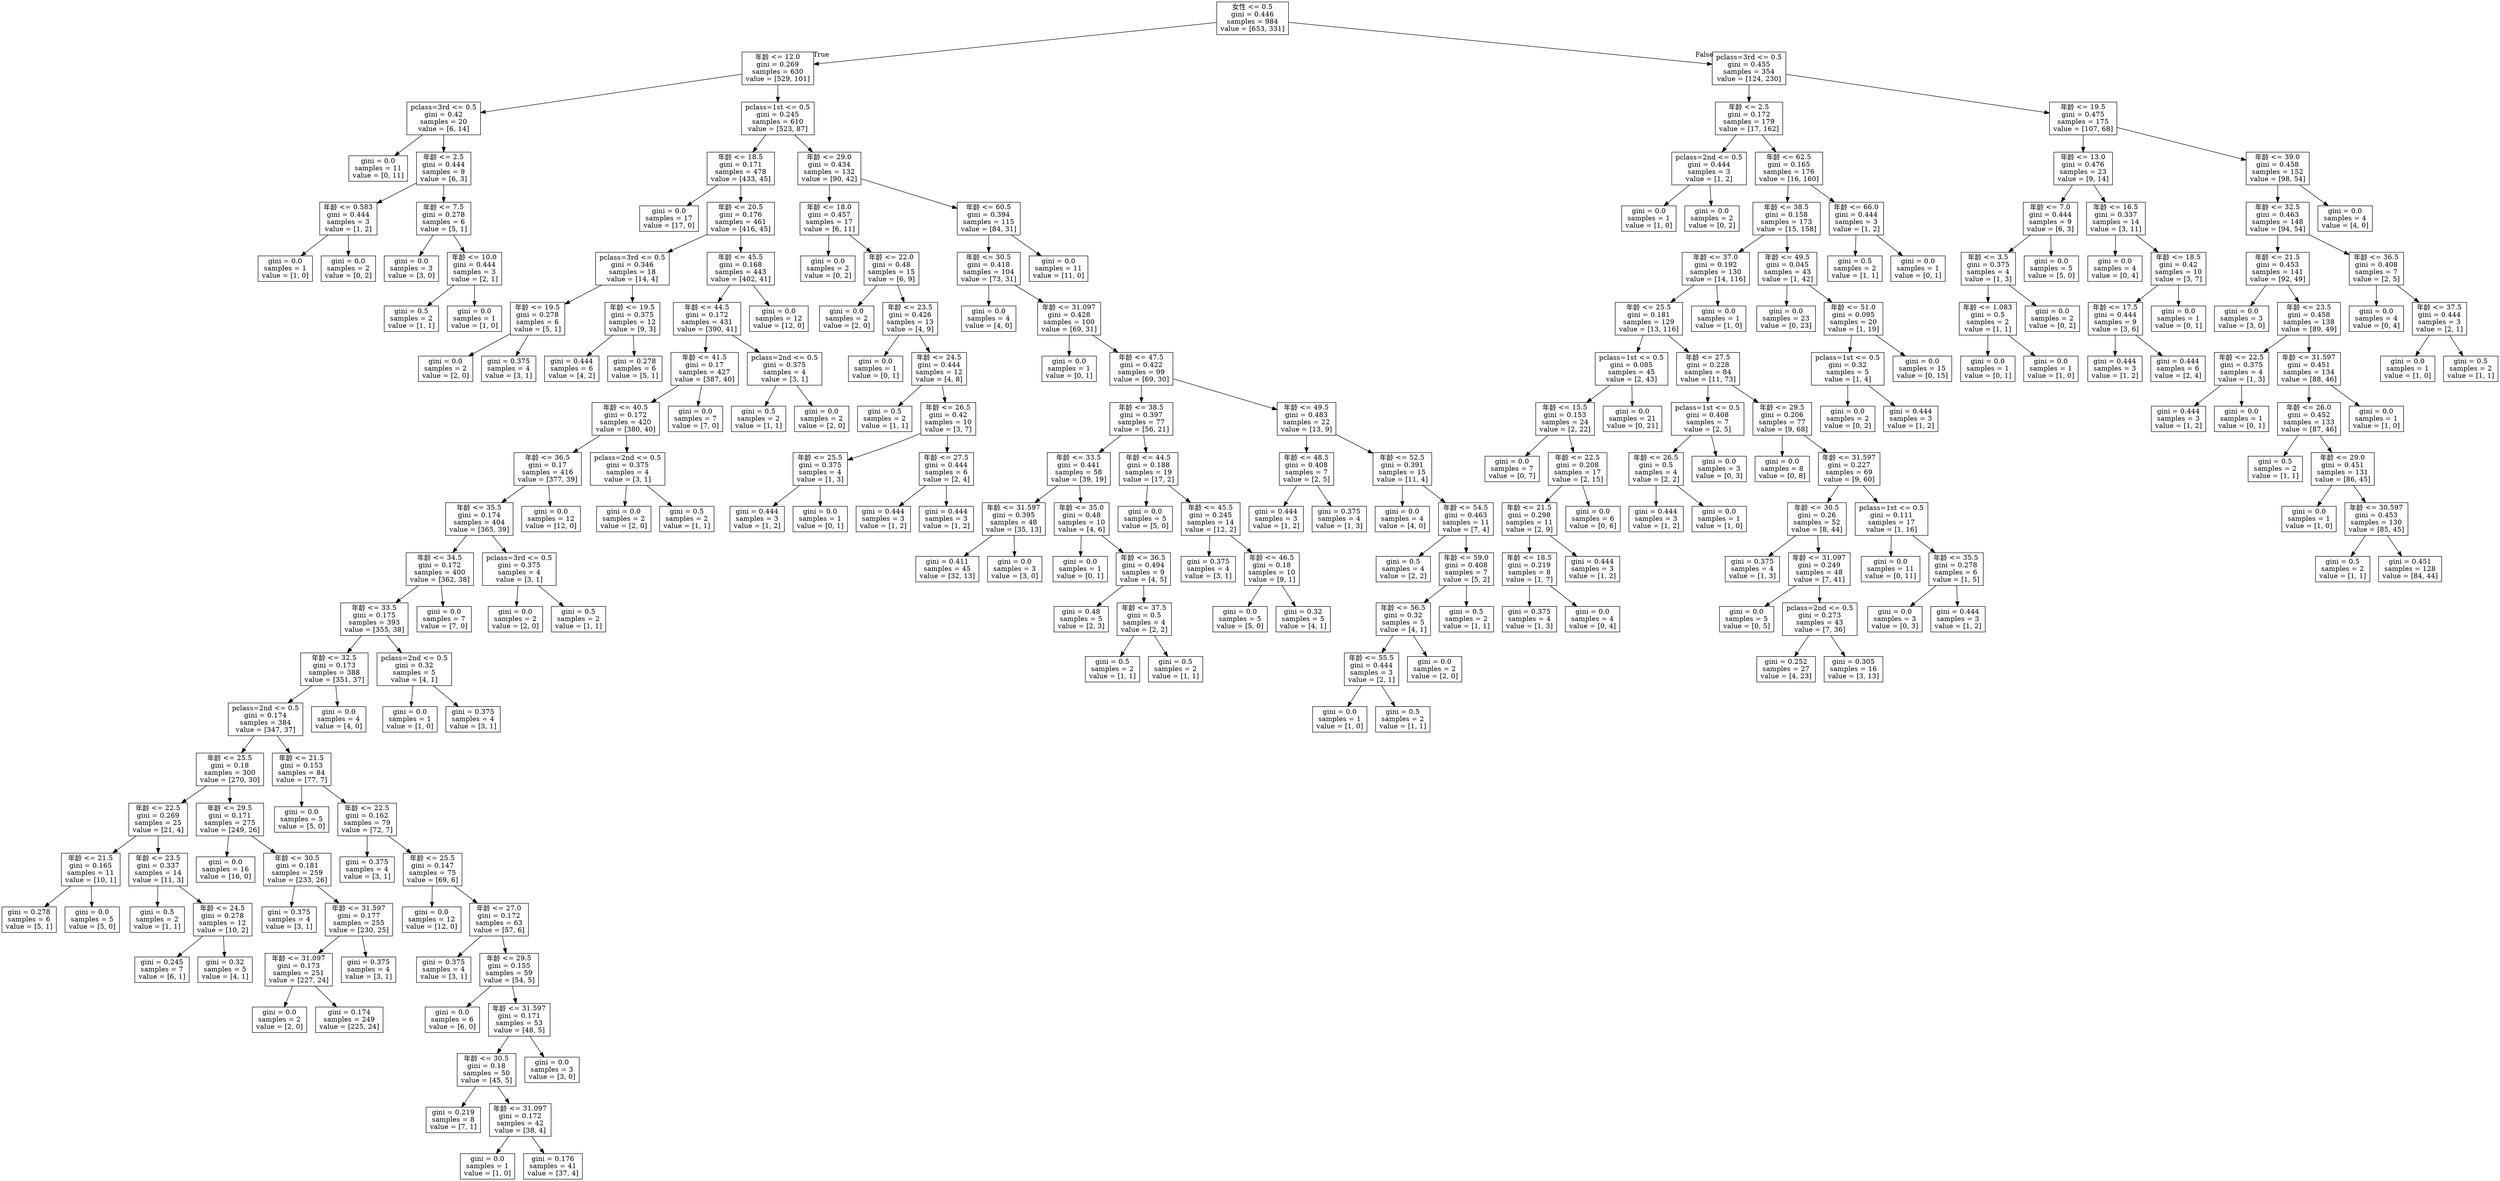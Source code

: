 digraph Tree {
node [shape=box] ;
0 [label="女性 <= 0.5\ngini = 0.446\nsamples = 984\nvalue = [653, 331]"] ;
1 [label="年龄 <= 12.0\ngini = 0.269\nsamples = 630\nvalue = [529, 101]"] ;
0 -> 1 [labeldistance=2.5, labelangle=45, headlabel="True"] ;
2 [label="pclass=3rd <= 0.5\ngini = 0.42\nsamples = 20\nvalue = [6, 14]"] ;
1 -> 2 ;
3 [label="gini = 0.0\nsamples = 11\nvalue = [0, 11]"] ;
2 -> 3 ;
4 [label="年龄 <= 2.5\ngini = 0.444\nsamples = 9\nvalue = [6, 3]"] ;
2 -> 4 ;
5 [label="年龄 <= 0.583\ngini = 0.444\nsamples = 3\nvalue = [1, 2]"] ;
4 -> 5 ;
6 [label="gini = 0.0\nsamples = 1\nvalue = [1, 0]"] ;
5 -> 6 ;
7 [label="gini = 0.0\nsamples = 2\nvalue = [0, 2]"] ;
5 -> 7 ;
8 [label="年龄 <= 7.5\ngini = 0.278\nsamples = 6\nvalue = [5, 1]"] ;
4 -> 8 ;
9 [label="gini = 0.0\nsamples = 3\nvalue = [3, 0]"] ;
8 -> 9 ;
10 [label="年龄 <= 10.0\ngini = 0.444\nsamples = 3\nvalue = [2, 1]"] ;
8 -> 10 ;
11 [label="gini = 0.5\nsamples = 2\nvalue = [1, 1]"] ;
10 -> 11 ;
12 [label="gini = 0.0\nsamples = 1\nvalue = [1, 0]"] ;
10 -> 12 ;
13 [label="pclass=1st <= 0.5\ngini = 0.245\nsamples = 610\nvalue = [523, 87]"] ;
1 -> 13 ;
14 [label="年龄 <= 18.5\ngini = 0.171\nsamples = 478\nvalue = [433, 45]"] ;
13 -> 14 ;
15 [label="gini = 0.0\nsamples = 17\nvalue = [17, 0]"] ;
14 -> 15 ;
16 [label="年龄 <= 20.5\ngini = 0.176\nsamples = 461\nvalue = [416, 45]"] ;
14 -> 16 ;
17 [label="pclass=3rd <= 0.5\ngini = 0.346\nsamples = 18\nvalue = [14, 4]"] ;
16 -> 17 ;
18 [label="年龄 <= 19.5\ngini = 0.278\nsamples = 6\nvalue = [5, 1]"] ;
17 -> 18 ;
19 [label="gini = 0.0\nsamples = 2\nvalue = [2, 0]"] ;
18 -> 19 ;
20 [label="gini = 0.375\nsamples = 4\nvalue = [3, 1]"] ;
18 -> 20 ;
21 [label="年龄 <= 19.5\ngini = 0.375\nsamples = 12\nvalue = [9, 3]"] ;
17 -> 21 ;
22 [label="gini = 0.444\nsamples = 6\nvalue = [4, 2]"] ;
21 -> 22 ;
23 [label="gini = 0.278\nsamples = 6\nvalue = [5, 1]"] ;
21 -> 23 ;
24 [label="年龄 <= 45.5\ngini = 0.168\nsamples = 443\nvalue = [402, 41]"] ;
16 -> 24 ;
25 [label="年龄 <= 44.5\ngini = 0.172\nsamples = 431\nvalue = [390, 41]"] ;
24 -> 25 ;
26 [label="年龄 <= 41.5\ngini = 0.17\nsamples = 427\nvalue = [387, 40]"] ;
25 -> 26 ;
27 [label="年龄 <= 40.5\ngini = 0.172\nsamples = 420\nvalue = [380, 40]"] ;
26 -> 27 ;
28 [label="年龄 <= 36.5\ngini = 0.17\nsamples = 416\nvalue = [377, 39]"] ;
27 -> 28 ;
29 [label="年龄 <= 35.5\ngini = 0.174\nsamples = 404\nvalue = [365, 39]"] ;
28 -> 29 ;
30 [label="年龄 <= 34.5\ngini = 0.172\nsamples = 400\nvalue = [362, 38]"] ;
29 -> 30 ;
31 [label="年龄 <= 33.5\ngini = 0.175\nsamples = 393\nvalue = [355, 38]"] ;
30 -> 31 ;
32 [label="年龄 <= 32.5\ngini = 0.173\nsamples = 388\nvalue = [351, 37]"] ;
31 -> 32 ;
33 [label="pclass=2nd <= 0.5\ngini = 0.174\nsamples = 384\nvalue = [347, 37]"] ;
32 -> 33 ;
34 [label="年龄 <= 25.5\ngini = 0.18\nsamples = 300\nvalue = [270, 30]"] ;
33 -> 34 ;
35 [label="年龄 <= 22.5\ngini = 0.269\nsamples = 25\nvalue = [21, 4]"] ;
34 -> 35 ;
36 [label="年龄 <= 21.5\ngini = 0.165\nsamples = 11\nvalue = [10, 1]"] ;
35 -> 36 ;
37 [label="gini = 0.278\nsamples = 6\nvalue = [5, 1]"] ;
36 -> 37 ;
38 [label="gini = 0.0\nsamples = 5\nvalue = [5, 0]"] ;
36 -> 38 ;
39 [label="年龄 <= 23.5\ngini = 0.337\nsamples = 14\nvalue = [11, 3]"] ;
35 -> 39 ;
40 [label="gini = 0.5\nsamples = 2\nvalue = [1, 1]"] ;
39 -> 40 ;
41 [label="年龄 <= 24.5\ngini = 0.278\nsamples = 12\nvalue = [10, 2]"] ;
39 -> 41 ;
42 [label="gini = 0.245\nsamples = 7\nvalue = [6, 1]"] ;
41 -> 42 ;
43 [label="gini = 0.32\nsamples = 5\nvalue = [4, 1]"] ;
41 -> 43 ;
44 [label="年龄 <= 29.5\ngini = 0.171\nsamples = 275\nvalue = [249, 26]"] ;
34 -> 44 ;
45 [label="gini = 0.0\nsamples = 16\nvalue = [16, 0]"] ;
44 -> 45 ;
46 [label="年龄 <= 30.5\ngini = 0.181\nsamples = 259\nvalue = [233, 26]"] ;
44 -> 46 ;
47 [label="gini = 0.375\nsamples = 4\nvalue = [3, 1]"] ;
46 -> 47 ;
48 [label="年龄 <= 31.597\ngini = 0.177\nsamples = 255\nvalue = [230, 25]"] ;
46 -> 48 ;
49 [label="年龄 <= 31.097\ngini = 0.173\nsamples = 251\nvalue = [227, 24]"] ;
48 -> 49 ;
50 [label="gini = 0.0\nsamples = 2\nvalue = [2, 0]"] ;
49 -> 50 ;
51 [label="gini = 0.174\nsamples = 249\nvalue = [225, 24]"] ;
49 -> 51 ;
52 [label="gini = 0.375\nsamples = 4\nvalue = [3, 1]"] ;
48 -> 52 ;
53 [label="年龄 <= 21.5\ngini = 0.153\nsamples = 84\nvalue = [77, 7]"] ;
33 -> 53 ;
54 [label="gini = 0.0\nsamples = 5\nvalue = [5, 0]"] ;
53 -> 54 ;
55 [label="年龄 <= 22.5\ngini = 0.162\nsamples = 79\nvalue = [72, 7]"] ;
53 -> 55 ;
56 [label="gini = 0.375\nsamples = 4\nvalue = [3, 1]"] ;
55 -> 56 ;
57 [label="年龄 <= 25.5\ngini = 0.147\nsamples = 75\nvalue = [69, 6]"] ;
55 -> 57 ;
58 [label="gini = 0.0\nsamples = 12\nvalue = [12, 0]"] ;
57 -> 58 ;
59 [label="年龄 <= 27.0\ngini = 0.172\nsamples = 63\nvalue = [57, 6]"] ;
57 -> 59 ;
60 [label="gini = 0.375\nsamples = 4\nvalue = [3, 1]"] ;
59 -> 60 ;
61 [label="年龄 <= 29.5\ngini = 0.155\nsamples = 59\nvalue = [54, 5]"] ;
59 -> 61 ;
62 [label="gini = 0.0\nsamples = 6\nvalue = [6, 0]"] ;
61 -> 62 ;
63 [label="年龄 <= 31.597\ngini = 0.171\nsamples = 53\nvalue = [48, 5]"] ;
61 -> 63 ;
64 [label="年龄 <= 30.5\ngini = 0.18\nsamples = 50\nvalue = [45, 5]"] ;
63 -> 64 ;
65 [label="gini = 0.219\nsamples = 8\nvalue = [7, 1]"] ;
64 -> 65 ;
66 [label="年龄 <= 31.097\ngini = 0.172\nsamples = 42\nvalue = [38, 4]"] ;
64 -> 66 ;
67 [label="gini = 0.0\nsamples = 1\nvalue = [1, 0]"] ;
66 -> 67 ;
68 [label="gini = 0.176\nsamples = 41\nvalue = [37, 4]"] ;
66 -> 68 ;
69 [label="gini = 0.0\nsamples = 3\nvalue = [3, 0]"] ;
63 -> 69 ;
70 [label="gini = 0.0\nsamples = 4\nvalue = [4, 0]"] ;
32 -> 70 ;
71 [label="pclass=2nd <= 0.5\ngini = 0.32\nsamples = 5\nvalue = [4, 1]"] ;
31 -> 71 ;
72 [label="gini = 0.0\nsamples = 1\nvalue = [1, 0]"] ;
71 -> 72 ;
73 [label="gini = 0.375\nsamples = 4\nvalue = [3, 1]"] ;
71 -> 73 ;
74 [label="gini = 0.0\nsamples = 7\nvalue = [7, 0]"] ;
30 -> 74 ;
75 [label="pclass=3rd <= 0.5\ngini = 0.375\nsamples = 4\nvalue = [3, 1]"] ;
29 -> 75 ;
76 [label="gini = 0.0\nsamples = 2\nvalue = [2, 0]"] ;
75 -> 76 ;
77 [label="gini = 0.5\nsamples = 2\nvalue = [1, 1]"] ;
75 -> 77 ;
78 [label="gini = 0.0\nsamples = 12\nvalue = [12, 0]"] ;
28 -> 78 ;
79 [label="pclass=2nd <= 0.5\ngini = 0.375\nsamples = 4\nvalue = [3, 1]"] ;
27 -> 79 ;
80 [label="gini = 0.0\nsamples = 2\nvalue = [2, 0]"] ;
79 -> 80 ;
81 [label="gini = 0.5\nsamples = 2\nvalue = [1, 1]"] ;
79 -> 81 ;
82 [label="gini = 0.0\nsamples = 7\nvalue = [7, 0]"] ;
26 -> 82 ;
83 [label="pclass=2nd <= 0.5\ngini = 0.375\nsamples = 4\nvalue = [3, 1]"] ;
25 -> 83 ;
84 [label="gini = 0.5\nsamples = 2\nvalue = [1, 1]"] ;
83 -> 84 ;
85 [label="gini = 0.0\nsamples = 2\nvalue = [2, 0]"] ;
83 -> 85 ;
86 [label="gini = 0.0\nsamples = 12\nvalue = [12, 0]"] ;
24 -> 86 ;
87 [label="年龄 <= 29.0\ngini = 0.434\nsamples = 132\nvalue = [90, 42]"] ;
13 -> 87 ;
88 [label="年龄 <= 18.0\ngini = 0.457\nsamples = 17\nvalue = [6, 11]"] ;
87 -> 88 ;
89 [label="gini = 0.0\nsamples = 2\nvalue = [0, 2]"] ;
88 -> 89 ;
90 [label="年龄 <= 22.0\ngini = 0.48\nsamples = 15\nvalue = [6, 9]"] ;
88 -> 90 ;
91 [label="gini = 0.0\nsamples = 2\nvalue = [2, 0]"] ;
90 -> 91 ;
92 [label="年龄 <= 23.5\ngini = 0.426\nsamples = 13\nvalue = [4, 9]"] ;
90 -> 92 ;
93 [label="gini = 0.0\nsamples = 1\nvalue = [0, 1]"] ;
92 -> 93 ;
94 [label="年龄 <= 24.5\ngini = 0.444\nsamples = 12\nvalue = [4, 8]"] ;
92 -> 94 ;
95 [label="gini = 0.5\nsamples = 2\nvalue = [1, 1]"] ;
94 -> 95 ;
96 [label="年龄 <= 26.5\ngini = 0.42\nsamples = 10\nvalue = [3, 7]"] ;
94 -> 96 ;
97 [label="年龄 <= 25.5\ngini = 0.375\nsamples = 4\nvalue = [1, 3]"] ;
96 -> 97 ;
98 [label="gini = 0.444\nsamples = 3\nvalue = [1, 2]"] ;
97 -> 98 ;
99 [label="gini = 0.0\nsamples = 1\nvalue = [0, 1]"] ;
97 -> 99 ;
100 [label="年龄 <= 27.5\ngini = 0.444\nsamples = 6\nvalue = [2, 4]"] ;
96 -> 100 ;
101 [label="gini = 0.444\nsamples = 3\nvalue = [1, 2]"] ;
100 -> 101 ;
102 [label="gini = 0.444\nsamples = 3\nvalue = [1, 2]"] ;
100 -> 102 ;
103 [label="年龄 <= 60.5\ngini = 0.394\nsamples = 115\nvalue = [84, 31]"] ;
87 -> 103 ;
104 [label="年龄 <= 30.5\ngini = 0.418\nsamples = 104\nvalue = [73, 31]"] ;
103 -> 104 ;
105 [label="gini = 0.0\nsamples = 4\nvalue = [4, 0]"] ;
104 -> 105 ;
106 [label="年龄 <= 31.097\ngini = 0.428\nsamples = 100\nvalue = [69, 31]"] ;
104 -> 106 ;
107 [label="gini = 0.0\nsamples = 1\nvalue = [0, 1]"] ;
106 -> 107 ;
108 [label="年龄 <= 47.5\ngini = 0.422\nsamples = 99\nvalue = [69, 30]"] ;
106 -> 108 ;
109 [label="年龄 <= 38.5\ngini = 0.397\nsamples = 77\nvalue = [56, 21]"] ;
108 -> 109 ;
110 [label="年龄 <= 33.5\ngini = 0.441\nsamples = 58\nvalue = [39, 19]"] ;
109 -> 110 ;
111 [label="年龄 <= 31.597\ngini = 0.395\nsamples = 48\nvalue = [35, 13]"] ;
110 -> 111 ;
112 [label="gini = 0.411\nsamples = 45\nvalue = [32, 13]"] ;
111 -> 112 ;
113 [label="gini = 0.0\nsamples = 3\nvalue = [3, 0]"] ;
111 -> 113 ;
114 [label="年龄 <= 35.0\ngini = 0.48\nsamples = 10\nvalue = [4, 6]"] ;
110 -> 114 ;
115 [label="gini = 0.0\nsamples = 1\nvalue = [0, 1]"] ;
114 -> 115 ;
116 [label="年龄 <= 36.5\ngini = 0.494\nsamples = 9\nvalue = [4, 5]"] ;
114 -> 116 ;
117 [label="gini = 0.48\nsamples = 5\nvalue = [2, 3]"] ;
116 -> 117 ;
118 [label="年龄 <= 37.5\ngini = 0.5\nsamples = 4\nvalue = [2, 2]"] ;
116 -> 118 ;
119 [label="gini = 0.5\nsamples = 2\nvalue = [1, 1]"] ;
118 -> 119 ;
120 [label="gini = 0.5\nsamples = 2\nvalue = [1, 1]"] ;
118 -> 120 ;
121 [label="年龄 <= 44.5\ngini = 0.188\nsamples = 19\nvalue = [17, 2]"] ;
109 -> 121 ;
122 [label="gini = 0.0\nsamples = 5\nvalue = [5, 0]"] ;
121 -> 122 ;
123 [label="年龄 <= 45.5\ngini = 0.245\nsamples = 14\nvalue = [12, 2]"] ;
121 -> 123 ;
124 [label="gini = 0.375\nsamples = 4\nvalue = [3, 1]"] ;
123 -> 124 ;
125 [label="年龄 <= 46.5\ngini = 0.18\nsamples = 10\nvalue = [9, 1]"] ;
123 -> 125 ;
126 [label="gini = 0.0\nsamples = 5\nvalue = [5, 0]"] ;
125 -> 126 ;
127 [label="gini = 0.32\nsamples = 5\nvalue = [4, 1]"] ;
125 -> 127 ;
128 [label="年龄 <= 49.5\ngini = 0.483\nsamples = 22\nvalue = [13, 9]"] ;
108 -> 128 ;
129 [label="年龄 <= 48.5\ngini = 0.408\nsamples = 7\nvalue = [2, 5]"] ;
128 -> 129 ;
130 [label="gini = 0.444\nsamples = 3\nvalue = [1, 2]"] ;
129 -> 130 ;
131 [label="gini = 0.375\nsamples = 4\nvalue = [1, 3]"] ;
129 -> 131 ;
132 [label="年龄 <= 52.5\ngini = 0.391\nsamples = 15\nvalue = [11, 4]"] ;
128 -> 132 ;
133 [label="gini = 0.0\nsamples = 4\nvalue = [4, 0]"] ;
132 -> 133 ;
134 [label="年龄 <= 54.5\ngini = 0.463\nsamples = 11\nvalue = [7, 4]"] ;
132 -> 134 ;
135 [label="gini = 0.5\nsamples = 4\nvalue = [2, 2]"] ;
134 -> 135 ;
136 [label="年龄 <= 59.0\ngini = 0.408\nsamples = 7\nvalue = [5, 2]"] ;
134 -> 136 ;
137 [label="年龄 <= 56.5\ngini = 0.32\nsamples = 5\nvalue = [4, 1]"] ;
136 -> 137 ;
138 [label="年龄 <= 55.5\ngini = 0.444\nsamples = 3\nvalue = [2, 1]"] ;
137 -> 138 ;
139 [label="gini = 0.0\nsamples = 1\nvalue = [1, 0]"] ;
138 -> 139 ;
140 [label="gini = 0.5\nsamples = 2\nvalue = [1, 1]"] ;
138 -> 140 ;
141 [label="gini = 0.0\nsamples = 2\nvalue = [2, 0]"] ;
137 -> 141 ;
142 [label="gini = 0.5\nsamples = 2\nvalue = [1, 1]"] ;
136 -> 142 ;
143 [label="gini = 0.0\nsamples = 11\nvalue = [11, 0]"] ;
103 -> 143 ;
144 [label="pclass=3rd <= 0.5\ngini = 0.455\nsamples = 354\nvalue = [124, 230]"] ;
0 -> 144 [labeldistance=2.5, labelangle=-45, headlabel="False"] ;
145 [label="年龄 <= 2.5\ngini = 0.172\nsamples = 179\nvalue = [17, 162]"] ;
144 -> 145 ;
146 [label="pclass=2nd <= 0.5\ngini = 0.444\nsamples = 3\nvalue = [1, 2]"] ;
145 -> 146 ;
147 [label="gini = 0.0\nsamples = 1\nvalue = [1, 0]"] ;
146 -> 147 ;
148 [label="gini = 0.0\nsamples = 2\nvalue = [0, 2]"] ;
146 -> 148 ;
149 [label="年龄 <= 62.5\ngini = 0.165\nsamples = 176\nvalue = [16, 160]"] ;
145 -> 149 ;
150 [label="年龄 <= 38.5\ngini = 0.158\nsamples = 173\nvalue = [15, 158]"] ;
149 -> 150 ;
151 [label="年龄 <= 37.0\ngini = 0.192\nsamples = 130\nvalue = [14, 116]"] ;
150 -> 151 ;
152 [label="年龄 <= 25.5\ngini = 0.181\nsamples = 129\nvalue = [13, 116]"] ;
151 -> 152 ;
153 [label="pclass=1st <= 0.5\ngini = 0.085\nsamples = 45\nvalue = [2, 43]"] ;
152 -> 153 ;
154 [label="年龄 <= 15.5\ngini = 0.153\nsamples = 24\nvalue = [2, 22]"] ;
153 -> 154 ;
155 [label="gini = 0.0\nsamples = 7\nvalue = [0, 7]"] ;
154 -> 155 ;
156 [label="年龄 <= 22.5\ngini = 0.208\nsamples = 17\nvalue = [2, 15]"] ;
154 -> 156 ;
157 [label="年龄 <= 21.5\ngini = 0.298\nsamples = 11\nvalue = [2, 9]"] ;
156 -> 157 ;
158 [label="年龄 <= 18.5\ngini = 0.219\nsamples = 8\nvalue = [1, 7]"] ;
157 -> 158 ;
159 [label="gini = 0.375\nsamples = 4\nvalue = [1, 3]"] ;
158 -> 159 ;
160 [label="gini = 0.0\nsamples = 4\nvalue = [0, 4]"] ;
158 -> 160 ;
161 [label="gini = 0.444\nsamples = 3\nvalue = [1, 2]"] ;
157 -> 161 ;
162 [label="gini = 0.0\nsamples = 6\nvalue = [0, 6]"] ;
156 -> 162 ;
163 [label="gini = 0.0\nsamples = 21\nvalue = [0, 21]"] ;
153 -> 163 ;
164 [label="年龄 <= 27.5\ngini = 0.228\nsamples = 84\nvalue = [11, 73]"] ;
152 -> 164 ;
165 [label="pclass=1st <= 0.5\ngini = 0.408\nsamples = 7\nvalue = [2, 5]"] ;
164 -> 165 ;
166 [label="年龄 <= 26.5\ngini = 0.5\nsamples = 4\nvalue = [2, 2]"] ;
165 -> 166 ;
167 [label="gini = 0.444\nsamples = 3\nvalue = [1, 2]"] ;
166 -> 167 ;
168 [label="gini = 0.0\nsamples = 1\nvalue = [1, 0]"] ;
166 -> 168 ;
169 [label="gini = 0.0\nsamples = 3\nvalue = [0, 3]"] ;
165 -> 169 ;
170 [label="年龄 <= 29.5\ngini = 0.206\nsamples = 77\nvalue = [9, 68]"] ;
164 -> 170 ;
171 [label="gini = 0.0\nsamples = 8\nvalue = [0, 8]"] ;
170 -> 171 ;
172 [label="年龄 <= 31.597\ngini = 0.227\nsamples = 69\nvalue = [9, 60]"] ;
170 -> 172 ;
173 [label="年龄 <= 30.5\ngini = 0.26\nsamples = 52\nvalue = [8, 44]"] ;
172 -> 173 ;
174 [label="gini = 0.375\nsamples = 4\nvalue = [1, 3]"] ;
173 -> 174 ;
175 [label="年龄 <= 31.097\ngini = 0.249\nsamples = 48\nvalue = [7, 41]"] ;
173 -> 175 ;
176 [label="gini = 0.0\nsamples = 5\nvalue = [0, 5]"] ;
175 -> 176 ;
177 [label="pclass=2nd <= 0.5\ngini = 0.273\nsamples = 43\nvalue = [7, 36]"] ;
175 -> 177 ;
178 [label="gini = 0.252\nsamples = 27\nvalue = [4, 23]"] ;
177 -> 178 ;
179 [label="gini = 0.305\nsamples = 16\nvalue = [3, 13]"] ;
177 -> 179 ;
180 [label="pclass=1st <= 0.5\ngini = 0.111\nsamples = 17\nvalue = [1, 16]"] ;
172 -> 180 ;
181 [label="gini = 0.0\nsamples = 11\nvalue = [0, 11]"] ;
180 -> 181 ;
182 [label="年龄 <= 35.5\ngini = 0.278\nsamples = 6\nvalue = [1, 5]"] ;
180 -> 182 ;
183 [label="gini = 0.0\nsamples = 3\nvalue = [0, 3]"] ;
182 -> 183 ;
184 [label="gini = 0.444\nsamples = 3\nvalue = [1, 2]"] ;
182 -> 184 ;
185 [label="gini = 0.0\nsamples = 1\nvalue = [1, 0]"] ;
151 -> 185 ;
186 [label="年龄 <= 49.5\ngini = 0.045\nsamples = 43\nvalue = [1, 42]"] ;
150 -> 186 ;
187 [label="gini = 0.0\nsamples = 23\nvalue = [0, 23]"] ;
186 -> 187 ;
188 [label="年龄 <= 51.0\ngini = 0.095\nsamples = 20\nvalue = [1, 19]"] ;
186 -> 188 ;
189 [label="pclass=1st <= 0.5\ngini = 0.32\nsamples = 5\nvalue = [1, 4]"] ;
188 -> 189 ;
190 [label="gini = 0.0\nsamples = 2\nvalue = [0, 2]"] ;
189 -> 190 ;
191 [label="gini = 0.444\nsamples = 3\nvalue = [1, 2]"] ;
189 -> 191 ;
192 [label="gini = 0.0\nsamples = 15\nvalue = [0, 15]"] ;
188 -> 192 ;
193 [label="年龄 <= 66.0\ngini = 0.444\nsamples = 3\nvalue = [1, 2]"] ;
149 -> 193 ;
194 [label="gini = 0.5\nsamples = 2\nvalue = [1, 1]"] ;
193 -> 194 ;
195 [label="gini = 0.0\nsamples = 1\nvalue = [0, 1]"] ;
193 -> 195 ;
196 [label="年龄 <= 19.5\ngini = 0.475\nsamples = 175\nvalue = [107, 68]"] ;
144 -> 196 ;
197 [label="年龄 <= 13.0\ngini = 0.476\nsamples = 23\nvalue = [9, 14]"] ;
196 -> 197 ;
198 [label="年龄 <= 7.0\ngini = 0.444\nsamples = 9\nvalue = [6, 3]"] ;
197 -> 198 ;
199 [label="年龄 <= 3.5\ngini = 0.375\nsamples = 4\nvalue = [1, 3]"] ;
198 -> 199 ;
200 [label="年龄 <= 1.083\ngini = 0.5\nsamples = 2\nvalue = [1, 1]"] ;
199 -> 200 ;
201 [label="gini = 0.0\nsamples = 1\nvalue = [0, 1]"] ;
200 -> 201 ;
202 [label="gini = 0.0\nsamples = 1\nvalue = [1, 0]"] ;
200 -> 202 ;
203 [label="gini = 0.0\nsamples = 2\nvalue = [0, 2]"] ;
199 -> 203 ;
204 [label="gini = 0.0\nsamples = 5\nvalue = [5, 0]"] ;
198 -> 204 ;
205 [label="年龄 <= 16.5\ngini = 0.337\nsamples = 14\nvalue = [3, 11]"] ;
197 -> 205 ;
206 [label="gini = 0.0\nsamples = 4\nvalue = [0, 4]"] ;
205 -> 206 ;
207 [label="年龄 <= 18.5\ngini = 0.42\nsamples = 10\nvalue = [3, 7]"] ;
205 -> 207 ;
208 [label="年龄 <= 17.5\ngini = 0.444\nsamples = 9\nvalue = [3, 6]"] ;
207 -> 208 ;
209 [label="gini = 0.444\nsamples = 3\nvalue = [1, 2]"] ;
208 -> 209 ;
210 [label="gini = 0.444\nsamples = 6\nvalue = [2, 4]"] ;
208 -> 210 ;
211 [label="gini = 0.0\nsamples = 1\nvalue = [0, 1]"] ;
207 -> 211 ;
212 [label="年龄 <= 39.0\ngini = 0.458\nsamples = 152\nvalue = [98, 54]"] ;
196 -> 212 ;
213 [label="年龄 <= 32.5\ngini = 0.463\nsamples = 148\nvalue = [94, 54]"] ;
212 -> 213 ;
214 [label="年龄 <= 21.5\ngini = 0.453\nsamples = 141\nvalue = [92, 49]"] ;
213 -> 214 ;
215 [label="gini = 0.0\nsamples = 3\nvalue = [3, 0]"] ;
214 -> 215 ;
216 [label="年龄 <= 23.5\ngini = 0.458\nsamples = 138\nvalue = [89, 49]"] ;
214 -> 216 ;
217 [label="年龄 <= 22.5\ngini = 0.375\nsamples = 4\nvalue = [1, 3]"] ;
216 -> 217 ;
218 [label="gini = 0.444\nsamples = 3\nvalue = [1, 2]"] ;
217 -> 218 ;
219 [label="gini = 0.0\nsamples = 1\nvalue = [0, 1]"] ;
217 -> 219 ;
220 [label="年龄 <= 31.597\ngini = 0.451\nsamples = 134\nvalue = [88, 46]"] ;
216 -> 220 ;
221 [label="年龄 <= 26.0\ngini = 0.452\nsamples = 133\nvalue = [87, 46]"] ;
220 -> 221 ;
222 [label="gini = 0.5\nsamples = 2\nvalue = [1, 1]"] ;
221 -> 222 ;
223 [label="年龄 <= 29.0\ngini = 0.451\nsamples = 131\nvalue = [86, 45]"] ;
221 -> 223 ;
224 [label="gini = 0.0\nsamples = 1\nvalue = [1, 0]"] ;
223 -> 224 ;
225 [label="年龄 <= 30.597\ngini = 0.453\nsamples = 130\nvalue = [85, 45]"] ;
223 -> 225 ;
226 [label="gini = 0.5\nsamples = 2\nvalue = [1, 1]"] ;
225 -> 226 ;
227 [label="gini = 0.451\nsamples = 128\nvalue = [84, 44]"] ;
225 -> 227 ;
228 [label="gini = 0.0\nsamples = 1\nvalue = [1, 0]"] ;
220 -> 228 ;
229 [label="年龄 <= 36.5\ngini = 0.408\nsamples = 7\nvalue = [2, 5]"] ;
213 -> 229 ;
230 [label="gini = 0.0\nsamples = 4\nvalue = [0, 4]"] ;
229 -> 230 ;
231 [label="年龄 <= 37.5\ngini = 0.444\nsamples = 3\nvalue = [2, 1]"] ;
229 -> 231 ;
232 [label="gini = 0.0\nsamples = 1\nvalue = [1, 0]"] ;
231 -> 232 ;
233 [label="gini = 0.5\nsamples = 2\nvalue = [1, 1]"] ;
231 -> 233 ;
234 [label="gini = 0.0\nsamples = 4\nvalue = [4, 0]"] ;
212 -> 234 ;
}
